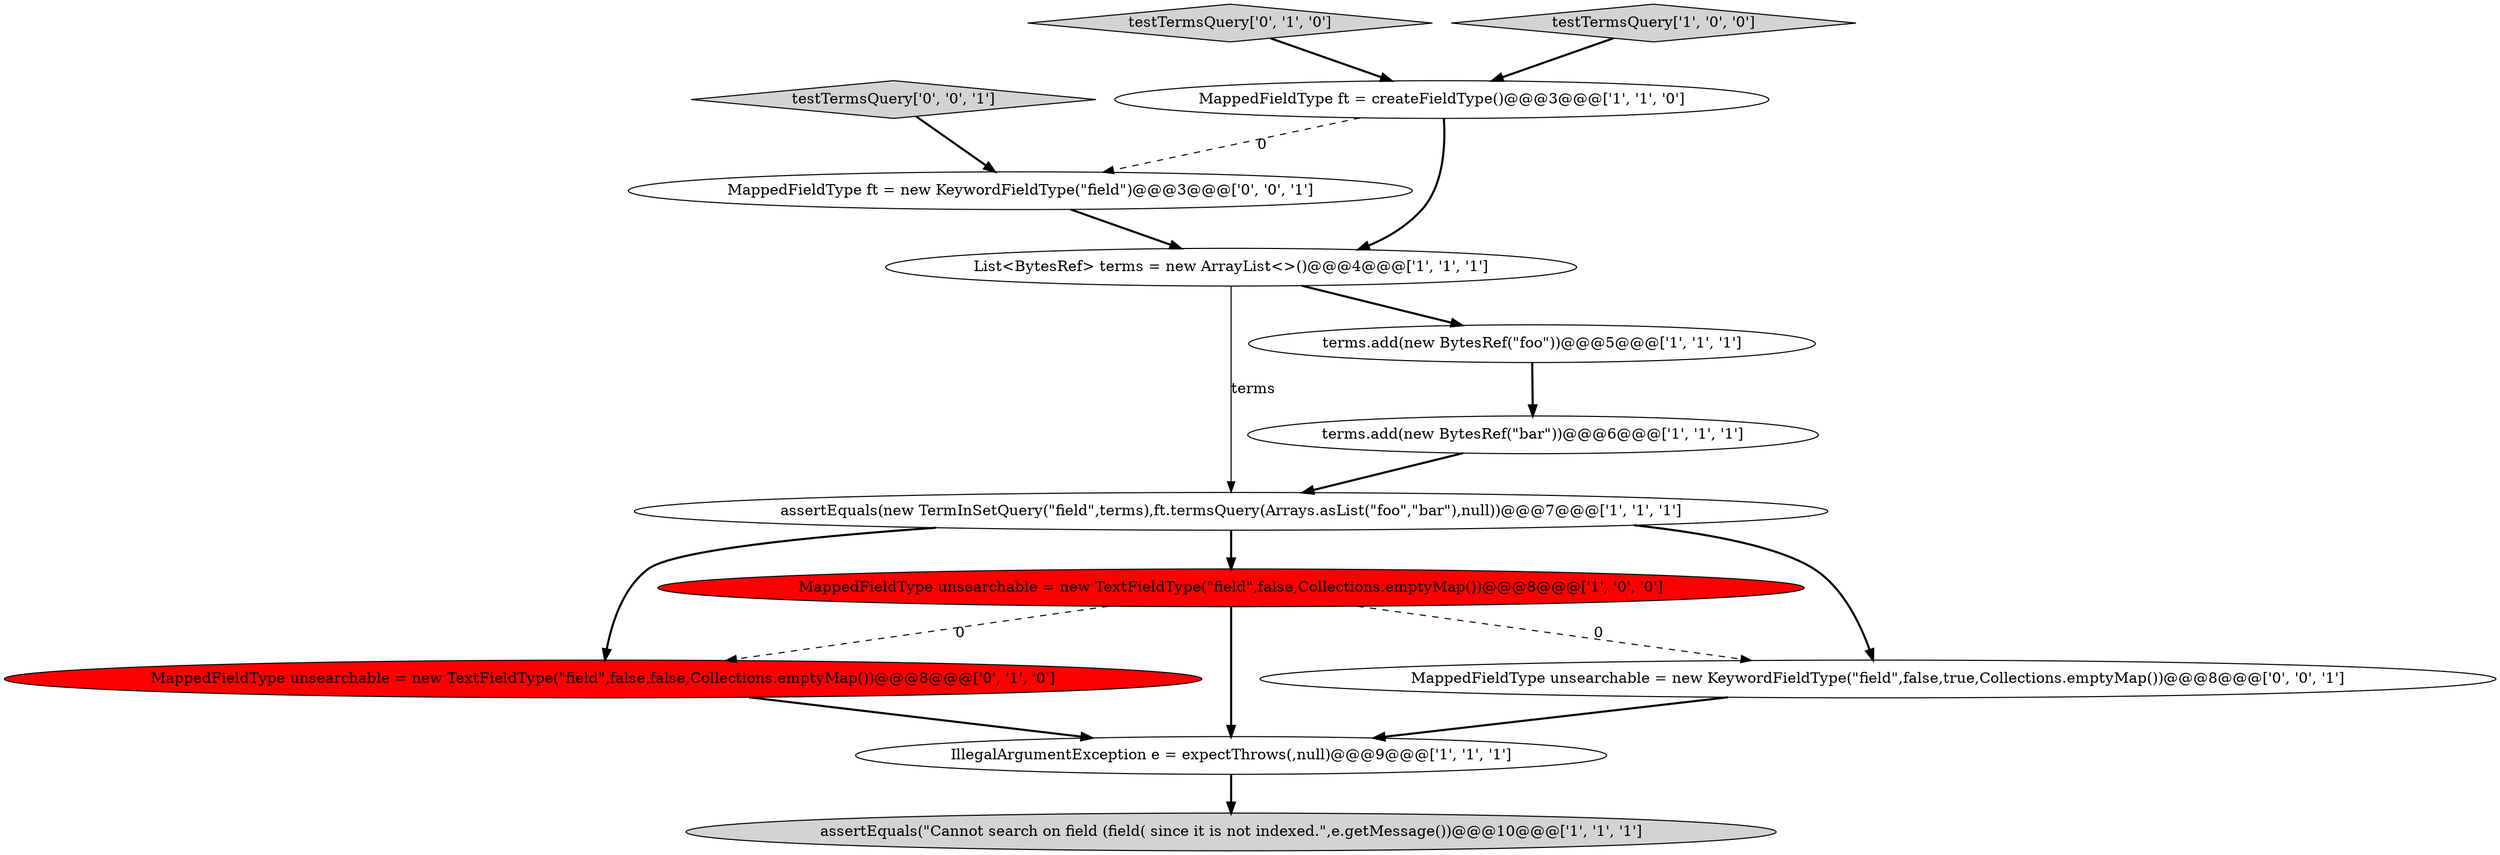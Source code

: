 digraph {
1 [style = filled, label = "assertEquals(\"Cannot search on field (field( since it is not indexed.\",e.getMessage())@@@10@@@['1', '1', '1']", fillcolor = lightgray, shape = ellipse image = "AAA0AAABBB1BBB"];
6 [style = filled, label = "assertEquals(new TermInSetQuery(\"field\",terms),ft.termsQuery(Arrays.asList(\"foo\",\"bar\"),null))@@@7@@@['1', '1', '1']", fillcolor = white, shape = ellipse image = "AAA0AAABBB1BBB"];
3 [style = filled, label = "List<BytesRef> terms = new ArrayList<>()@@@4@@@['1', '1', '1']", fillcolor = white, shape = ellipse image = "AAA0AAABBB1BBB"];
4 [style = filled, label = "IllegalArgumentException e = expectThrows(,null)@@@9@@@['1', '1', '1']", fillcolor = white, shape = ellipse image = "AAA0AAABBB1BBB"];
10 [style = filled, label = "testTermsQuery['0', '1', '0']", fillcolor = lightgray, shape = diamond image = "AAA0AAABBB2BBB"];
0 [style = filled, label = "MappedFieldType ft = createFieldType()@@@3@@@['1', '1', '0']", fillcolor = white, shape = ellipse image = "AAA0AAABBB1BBB"];
2 [style = filled, label = "terms.add(new BytesRef(\"foo\"))@@@5@@@['1', '1', '1']", fillcolor = white, shape = ellipse image = "AAA0AAABBB1BBB"];
9 [style = filled, label = "MappedFieldType unsearchable = new TextFieldType(\"field\",false,false,Collections.emptyMap())@@@8@@@['0', '1', '0']", fillcolor = red, shape = ellipse image = "AAA1AAABBB2BBB"];
11 [style = filled, label = "MappedFieldType unsearchable = new KeywordFieldType(\"field\",false,true,Collections.emptyMap())@@@8@@@['0', '0', '1']", fillcolor = white, shape = ellipse image = "AAA0AAABBB3BBB"];
13 [style = filled, label = "MappedFieldType ft = new KeywordFieldType(\"field\")@@@3@@@['0', '0', '1']", fillcolor = white, shape = ellipse image = "AAA0AAABBB3BBB"];
8 [style = filled, label = "testTermsQuery['1', '0', '0']", fillcolor = lightgray, shape = diamond image = "AAA0AAABBB1BBB"];
5 [style = filled, label = "MappedFieldType unsearchable = new TextFieldType(\"field\",false,Collections.emptyMap())@@@8@@@['1', '0', '0']", fillcolor = red, shape = ellipse image = "AAA1AAABBB1BBB"];
7 [style = filled, label = "terms.add(new BytesRef(\"bar\"))@@@6@@@['1', '1', '1']", fillcolor = white, shape = ellipse image = "AAA0AAABBB1BBB"];
12 [style = filled, label = "testTermsQuery['0', '0', '1']", fillcolor = lightgray, shape = diamond image = "AAA0AAABBB3BBB"];
8->0 [style = bold, label=""];
0->3 [style = bold, label=""];
12->13 [style = bold, label=""];
10->0 [style = bold, label=""];
6->5 [style = bold, label=""];
5->9 [style = dashed, label="0"];
4->1 [style = bold, label=""];
2->7 [style = bold, label=""];
6->9 [style = bold, label=""];
3->2 [style = bold, label=""];
9->4 [style = bold, label=""];
13->3 [style = bold, label=""];
5->11 [style = dashed, label="0"];
3->6 [style = solid, label="terms"];
6->11 [style = bold, label=""];
0->13 [style = dashed, label="0"];
5->4 [style = bold, label=""];
7->6 [style = bold, label=""];
11->4 [style = bold, label=""];
}
